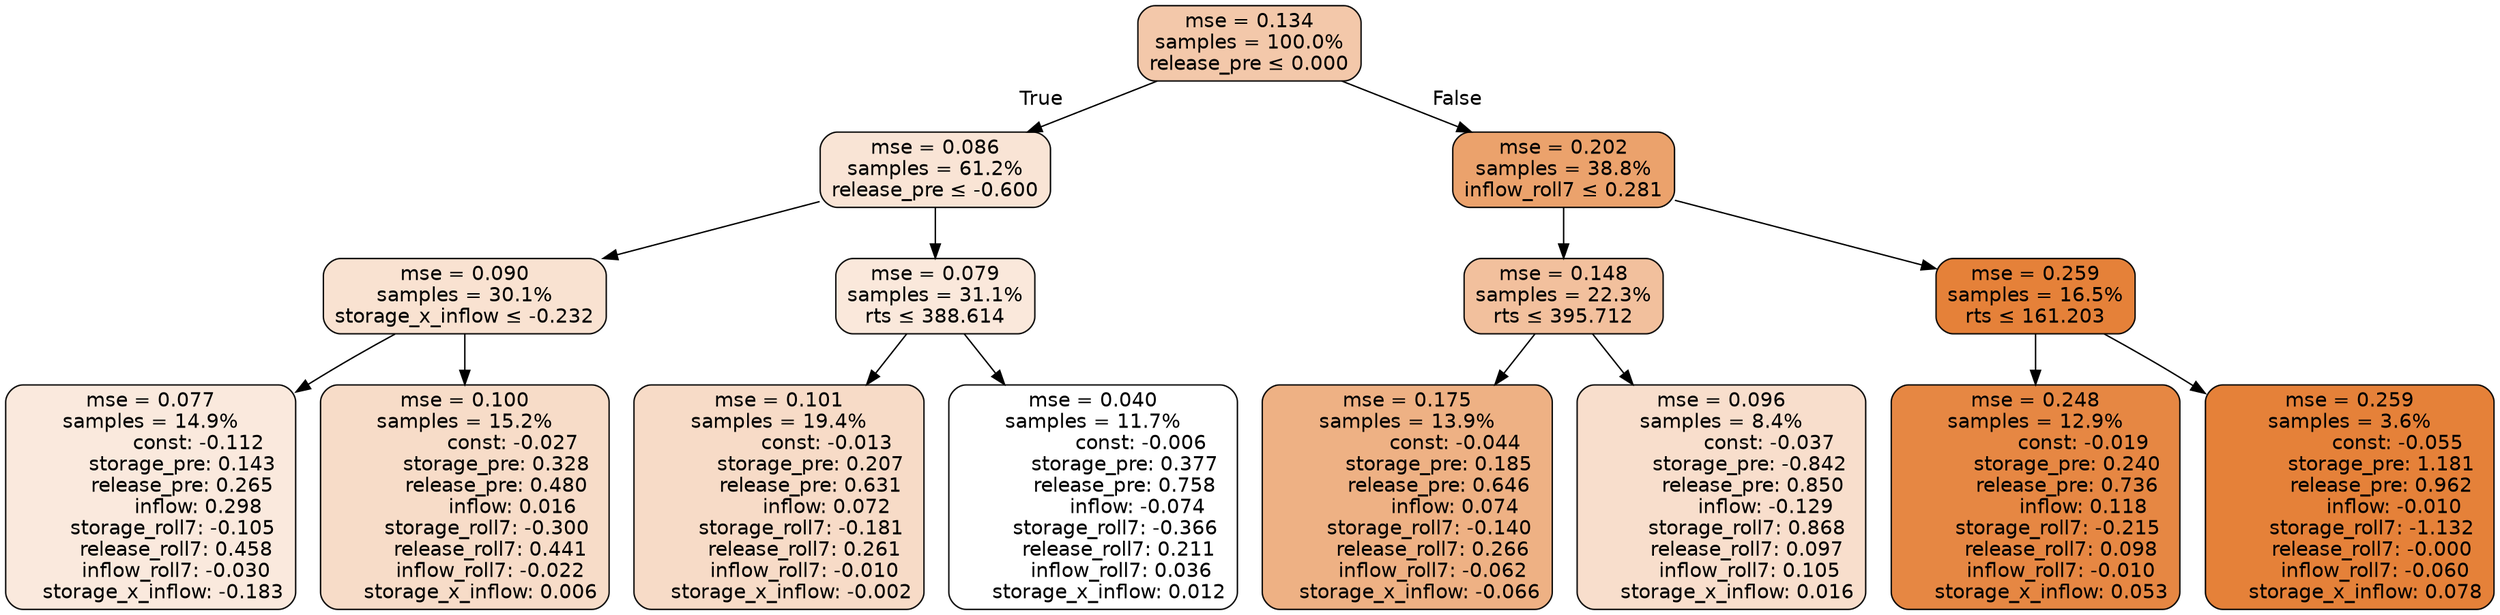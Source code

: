 digraph tree {
bgcolor="transparent"
node [shape=rectangle, style="filled, rounded", color="black", fontname=helvetica] ;
edge [fontname=helvetica] ;
	"0" [label="mse = 0.134
samples = 100.0%
release_pre &le; 0.000", fillcolor="#f3c8aa"]
	"1" [label="mse = 0.086
samples = 61.2%
release_pre &le; -0.600", fillcolor="#f9e4d5"]
	"2" [label="mse = 0.090
samples = 30.1%
storage_x_inflow &le; -0.232", fillcolor="#f9e2d1"]
	"3" [label="mse = 0.077
samples = 14.9%
               const: -0.112
          storage_pre: 0.143
          release_pre: 0.265
               inflow: 0.298
       storage_roll7: -0.105
        release_roll7: 0.458
        inflow_roll7: -0.030
    storage_x_inflow: -0.183", fillcolor="#fae9dd"]
	"4" [label="mse = 0.100
samples = 15.2%
               const: -0.027
          storage_pre: 0.328
          release_pre: 0.480
               inflow: 0.016
       storage_roll7: -0.300
        release_roll7: 0.441
        inflow_roll7: -0.022
     storage_x_inflow: 0.006", fillcolor="#f7dcc8"]
	"5" [label="mse = 0.079
samples = 31.1%
rts &le; 388.614", fillcolor="#fae8db"]
	"6" [label="mse = 0.101
samples = 19.4%
               const: -0.013
          storage_pre: 0.207
          release_pre: 0.631
               inflow: 0.072
       storage_roll7: -0.181
        release_roll7: 0.261
        inflow_roll7: -0.010
    storage_x_inflow: -0.002", fillcolor="#f7dbc7"]
	"7" [label="mse = 0.040
samples = 11.7%
               const: -0.006
          storage_pre: 0.377
          release_pre: 0.758
              inflow: -0.074
       storage_roll7: -0.366
        release_roll7: 0.211
         inflow_roll7: 0.036
     storage_x_inflow: 0.012", fillcolor="#ffffff"]
	"8" [label="mse = 0.202
samples = 38.8%
inflow_roll7 &le; 0.281", fillcolor="#eba26c"]
	"9" [label="mse = 0.148
samples = 22.3%
rts &le; 395.712", fillcolor="#f2c09d"]
	"10" [label="mse = 0.175
samples = 13.9%
               const: -0.044
          storage_pre: 0.185
          release_pre: 0.646
               inflow: 0.074
       storage_roll7: -0.140
        release_roll7: 0.266
        inflow_roll7: -0.062
    storage_x_inflow: -0.066", fillcolor="#eeb184"]
	"11" [label="mse = 0.096
samples = 8.4%
               const: -0.037
         storage_pre: -0.842
          release_pre: 0.850
              inflow: -0.129
        storage_roll7: 0.868
        release_roll7: 0.097
         inflow_roll7: 0.105
     storage_x_inflow: 0.016", fillcolor="#f8decc"]
	"12" [label="mse = 0.259
samples = 16.5%
rts &le; 161.203", fillcolor="#e58139"]
	"13" [label="mse = 0.248
samples = 12.9%
               const: -0.019
          storage_pre: 0.240
          release_pre: 0.736
               inflow: 0.118
       storage_roll7: -0.215
        release_roll7: 0.098
        inflow_roll7: -0.010
     storage_x_inflow: 0.053", fillcolor="#e68743"]
	"14" [label="mse = 0.259
samples = 3.6%
               const: -0.055
          storage_pre: 1.181
          release_pre: 0.962
              inflow: -0.010
       storage_roll7: -1.132
       release_roll7: -0.000
        inflow_roll7: -0.060
     storage_x_inflow: 0.078", fillcolor="#e58139"]

	"0" -> "1" [labeldistance=2.5, labelangle=45, headlabel="True"]
	"1" -> "2"
	"2" -> "3"
	"2" -> "4"
	"1" -> "5"
	"5" -> "6"
	"5" -> "7"
	"0" -> "8" [labeldistance=2.5, labelangle=-45, headlabel="False"]
	"8" -> "9"
	"9" -> "10"
	"9" -> "11"
	"8" -> "12"
	"12" -> "13"
	"12" -> "14"
}